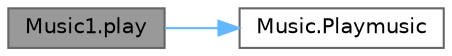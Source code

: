 digraph "Music1.play"
{
 // LATEX_PDF_SIZE
  bgcolor="transparent";
  edge [fontname=Helvetica,fontsize=10,labelfontname=Helvetica,labelfontsize=10];
  node [fontname=Helvetica,fontsize=10,shape=box,height=0.2,width=0.4];
  rankdir="LR";
  Node1 [id="Node000001",label="Music1.play",height=0.2,width=0.4,color="gray40", fillcolor="grey60", style="filled", fontcolor="black",tooltip="reanudar la musica"];
  Node1 -> Node2 [id="edge1_Node000001_Node000002",color="steelblue1",style="solid",tooltip=" "];
  Node2 [id="Node000002",label="Music.Playmusic",height=0.2,width=0.4,color="grey40", fillcolor="white", style="filled",URL="$class_music.html#aba4cb71a5bbf36e9f416693cbc537477",tooltip="Reanuda la reproducción de la música si está pausada."];
}
